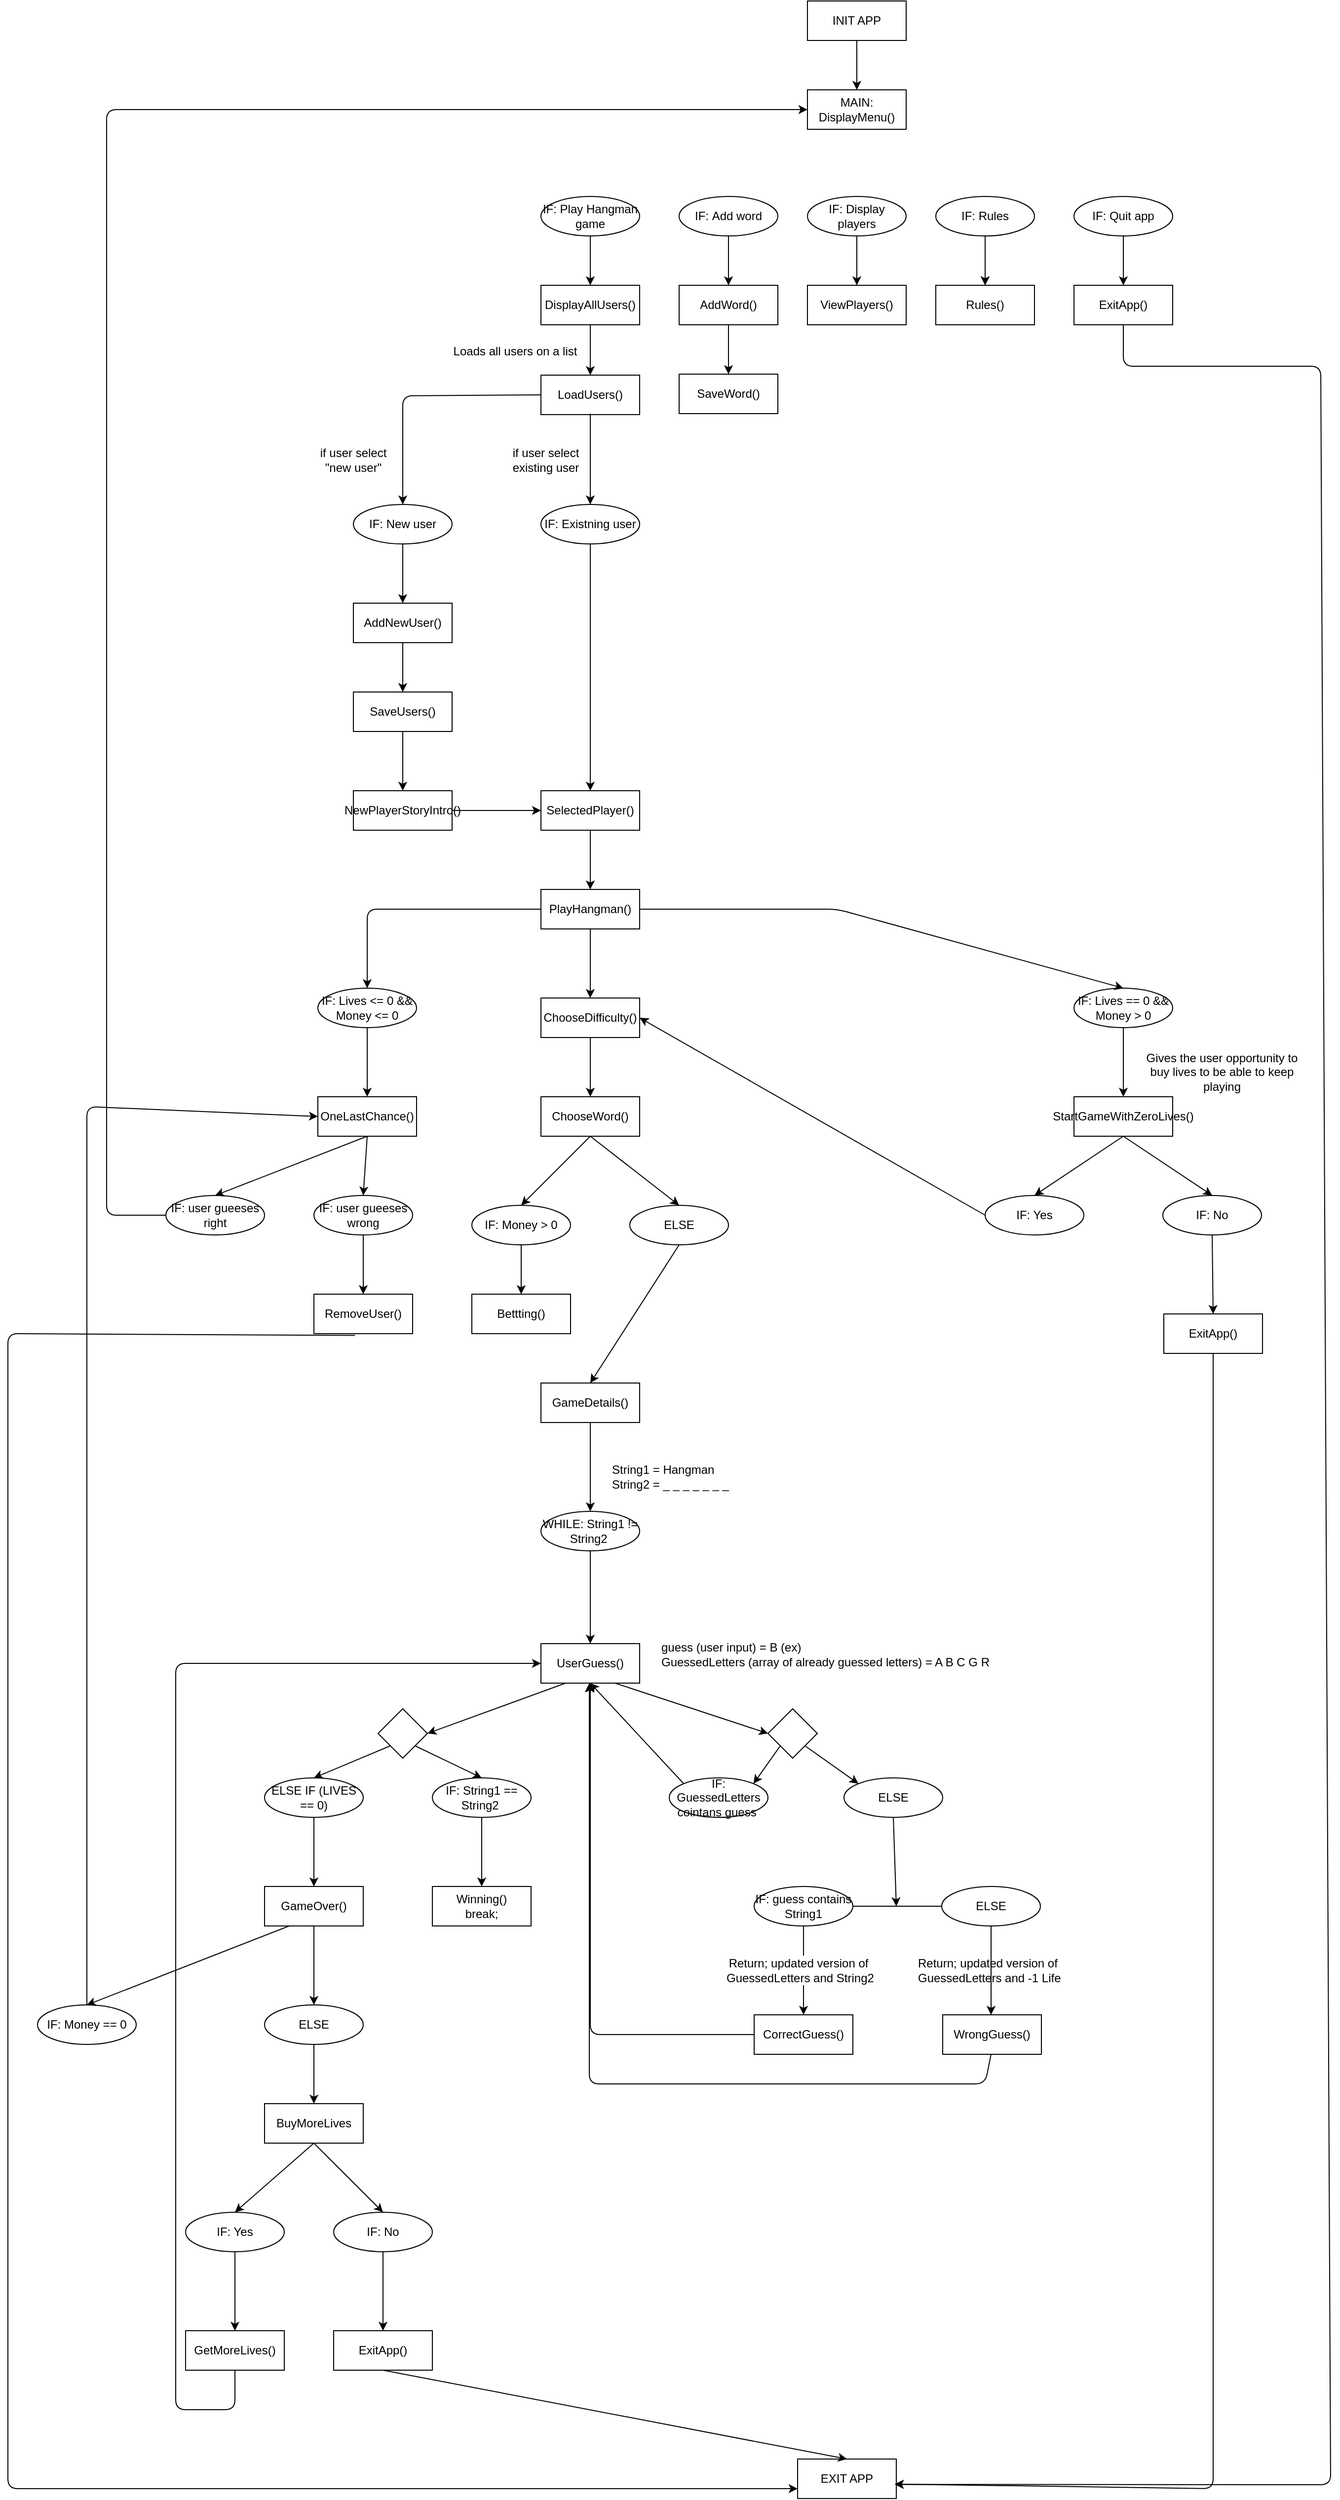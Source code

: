 <mxfile>
    <diagram id="V3ijUrjMEdLw47c3y2hR" name="Page-1">
        <mxGraphModel dx="712" dy="482" grid="1" gridSize="10" guides="1" tooltips="1" connect="1" arrows="1" fold="1" page="1" pageScale="1" pageWidth="827" pageHeight="1169" math="0" shadow="0">
            <root>
                <mxCell id="0"/>
                <mxCell id="1" parent="0"/>
                <mxCell id="3" value="INIT APP" style="whiteSpace=wrap;html=1;align=center;" vertex="1" parent="1">
                    <mxGeometry x="960" y="120" width="100" height="40" as="geometry"/>
                </mxCell>
                <mxCell id="4" value="MAIN:&lt;br&gt;DisplayMenu()" style="whiteSpace=wrap;html=1;align=center;" vertex="1" parent="1">
                    <mxGeometry x="960" y="210" width="100" height="40" as="geometry"/>
                </mxCell>
                <mxCell id="6" value="IF: Play Hangman game" style="ellipse;whiteSpace=wrap;html=1;align=center;" vertex="1" parent="1">
                    <mxGeometry x="690" y="318" width="100" height="40" as="geometry"/>
                </mxCell>
                <mxCell id="7" value="IF:&amp;nbsp;Add word" style="ellipse;whiteSpace=wrap;html=1;align=center;" vertex="1" parent="1">
                    <mxGeometry x="830" y="318" width="100" height="40" as="geometry"/>
                </mxCell>
                <mxCell id="8" value="IF:&amp;nbsp;Display players" style="ellipse;whiteSpace=wrap;html=1;align=center;" vertex="1" parent="1">
                    <mxGeometry x="960" y="318" width="100" height="40" as="geometry"/>
                </mxCell>
                <mxCell id="20" value="" style="edgeStyle=none;html=1;" edge="1" parent="1" source="9" target="18">
                    <mxGeometry relative="1" as="geometry"/>
                </mxCell>
                <mxCell id="9" value="IF:&amp;nbsp;Rules" style="ellipse;whiteSpace=wrap;html=1;align=center;" vertex="1" parent="1">
                    <mxGeometry x="1090" y="318" width="100" height="40" as="geometry"/>
                </mxCell>
                <mxCell id="10" value="IF:&amp;nbsp;Quit app" style="ellipse;whiteSpace=wrap;html=1;align=center;" vertex="1" parent="1">
                    <mxGeometry x="1230" y="318" width="100" height="40" as="geometry"/>
                </mxCell>
                <mxCell id="12" value="EXIT APP" style="whiteSpace=wrap;html=1;align=center;" vertex="1" parent="1">
                    <mxGeometry x="950" y="2610" width="100" height="40" as="geometry"/>
                </mxCell>
                <mxCell id="13" value="ViewPlayers()" style="whiteSpace=wrap;html=1;align=center;" vertex="1" parent="1">
                    <mxGeometry x="960" y="408" width="100" height="40" as="geometry"/>
                </mxCell>
                <mxCell id="15" value="" style="endArrow=classic;html=1;entryX=0.5;entryY=0;entryDx=0;entryDy=0;exitX=0.5;exitY=1;exitDx=0;exitDy=0;" edge="1" parent="1" source="8" target="13">
                    <mxGeometry width="50" height="50" relative="1" as="geometry">
                        <mxPoint x="1010" y="378" as="sourcePoint"/>
                        <mxPoint x="1040" y="498" as="targetPoint"/>
                    </mxGeometry>
                </mxCell>
                <mxCell id="16" value="" style="endArrow=classic;html=1;entryX=0.985;entryY=0.643;entryDx=0;entryDy=0;entryPerimeter=0;exitX=0.5;exitY=1;exitDx=0;exitDy=0;" edge="1" parent="1" source="167" target="12">
                    <mxGeometry width="50" height="50" relative="1" as="geometry">
                        <mxPoint x="1330" y="480" as="sourcePoint"/>
                        <mxPoint x="1050" y="1350" as="targetPoint"/>
                        <Array as="points">
                            <mxPoint x="1280" y="490"/>
                            <mxPoint x="1480" y="490"/>
                            <mxPoint x="1490" y="2636"/>
                        </Array>
                    </mxGeometry>
                </mxCell>
                <mxCell id="18" value="Rules()" style="whiteSpace=wrap;html=1;align=center;" vertex="1" parent="1">
                    <mxGeometry x="1090" y="408" width="100" height="40" as="geometry"/>
                </mxCell>
                <mxCell id="19" value="" style="endArrow=classic;html=1;entryX=0.5;entryY=0;entryDx=0;entryDy=0;exitX=0.5;exitY=1;exitDx=0;exitDy=0;" edge="1" parent="1" target="18">
                    <mxGeometry width="50" height="50" relative="1" as="geometry">
                        <mxPoint x="1140" y="358" as="sourcePoint"/>
                        <mxPoint x="1170" y="498" as="targetPoint"/>
                    </mxGeometry>
                </mxCell>
                <mxCell id="21" value="" style="endArrow=classic;html=1;entryX=0.5;entryY=0;entryDx=0;entryDy=0;exitX=0.5;exitY=1;exitDx=0;exitDy=0;" edge="1" parent="1" source="3" target="4">
                    <mxGeometry width="50" height="50" relative="1" as="geometry">
                        <mxPoint x="1030" y="180" as="sourcePoint"/>
                        <mxPoint x="1010" y="280" as="targetPoint"/>
                    </mxGeometry>
                </mxCell>
                <mxCell id="22" value="" style="endArrow=classic;html=1;exitX=0.5;exitY=1;exitDx=0;exitDy=0;entryX=0.5;entryY=0;entryDx=0;entryDy=0;" edge="1" parent="1" source="7" target="23">
                    <mxGeometry width="50" height="50" relative="1" as="geometry">
                        <mxPoint x="900" y="428" as="sourcePoint"/>
                        <mxPoint x="880" y="398" as="targetPoint"/>
                    </mxGeometry>
                </mxCell>
                <mxCell id="23" value="AddWord()" style="whiteSpace=wrap;html=1;align=center;" vertex="1" parent="1">
                    <mxGeometry x="830" y="408" width="100" height="40" as="geometry"/>
                </mxCell>
                <mxCell id="24" value="" style="endArrow=classic;html=1;exitX=0.5;exitY=1;exitDx=0;exitDy=0;entryX=0.5;entryY=0;entryDx=0;entryDy=0;" edge="1" parent="1" target="25">
                    <mxGeometry width="50" height="50" relative="1" as="geometry">
                        <mxPoint x="880" y="448" as="sourcePoint"/>
                        <mxPoint x="880" y="488" as="targetPoint"/>
                    </mxGeometry>
                </mxCell>
                <mxCell id="25" value="SaveWord()" style="whiteSpace=wrap;html=1;align=center;" vertex="1" parent="1">
                    <mxGeometry x="830" y="498" width="100" height="40" as="geometry"/>
                </mxCell>
                <mxCell id="26" value="" style="endArrow=classic;html=1;exitX=0.5;exitY=1;exitDx=0;exitDy=0;entryX=0.5;entryY=0;entryDx=0;entryDy=0;" edge="1" parent="1" target="27">
                    <mxGeometry width="50" height="50" relative="1" as="geometry">
                        <mxPoint x="740" y="358.0" as="sourcePoint"/>
                        <mxPoint x="740" y="398" as="targetPoint"/>
                    </mxGeometry>
                </mxCell>
                <mxCell id="27" value="DisplayAllUsers()" style="whiteSpace=wrap;html=1;align=center;" vertex="1" parent="1">
                    <mxGeometry x="690" y="408" width="100" height="40" as="geometry"/>
                </mxCell>
                <mxCell id="28" value="" style="endArrow=classic;html=1;exitX=0.5;exitY=1;exitDx=0;exitDy=0;entryX=0.5;entryY=0;entryDx=0;entryDy=0;" edge="1" parent="1" target="29">
                    <mxGeometry width="50" height="50" relative="1" as="geometry">
                        <mxPoint x="740" y="448" as="sourcePoint"/>
                        <mxPoint x="740" y="488" as="targetPoint"/>
                    </mxGeometry>
                </mxCell>
                <mxCell id="29" value="LoadUsers()" style="whiteSpace=wrap;html=1;align=center;" vertex="1" parent="1">
                    <mxGeometry x="690" y="499" width="100" height="40" as="geometry"/>
                </mxCell>
                <mxCell id="33" value="" style="endArrow=classic;html=1;exitX=0.5;exitY=1;exitDx=0;exitDy=0;entryX=0.5;entryY=0;entryDx=0;entryDy=0;" edge="1" parent="1" target="39">
                    <mxGeometry width="50" height="50" relative="1" as="geometry">
                        <mxPoint x="740" y="538.0" as="sourcePoint"/>
                        <mxPoint x="740" y="588" as="targetPoint"/>
                    </mxGeometry>
                </mxCell>
                <mxCell id="38" value="IF: New user" style="ellipse;whiteSpace=wrap;html=1;align=center;" vertex="1" parent="1">
                    <mxGeometry x="500" y="630" width="100" height="40" as="geometry"/>
                </mxCell>
                <mxCell id="39" value="IF: Existning user" style="ellipse;whiteSpace=wrap;html=1;align=center;" vertex="1" parent="1">
                    <mxGeometry x="690" y="630" width="100" height="40" as="geometry"/>
                </mxCell>
                <mxCell id="41" value="" style="endArrow=classic;html=1;exitX=0;exitY=0.5;exitDx=0;exitDy=0;entryX=0.5;entryY=0;entryDx=0;entryDy=0;" edge="1" parent="1" source="29" target="38">
                    <mxGeometry width="50" height="50" relative="1" as="geometry">
                        <mxPoint x="750" y="548.0" as="sourcePoint"/>
                        <mxPoint x="750" y="640" as="targetPoint"/>
                        <Array as="points">
                            <mxPoint x="550" y="520"/>
                        </Array>
                    </mxGeometry>
                </mxCell>
                <mxCell id="42" value="SelectedPlayer()" style="whiteSpace=wrap;html=1;align=center;" vertex="1" parent="1">
                    <mxGeometry x="690" y="920" width="100" height="40" as="geometry"/>
                </mxCell>
                <mxCell id="43" value="AddNewUser()" style="whiteSpace=wrap;html=1;align=center;" vertex="1" parent="1">
                    <mxGeometry x="500" y="730" width="100" height="40" as="geometry"/>
                </mxCell>
                <mxCell id="44" value="NewPlayerStoryIntro()" style="whiteSpace=wrap;html=1;align=center;" vertex="1" parent="1">
                    <mxGeometry x="500" y="920" width="100" height="40" as="geometry"/>
                </mxCell>
                <mxCell id="45" value="" style="endArrow=classic;html=1;exitX=0.5;exitY=1;exitDx=0;exitDy=0;entryX=0.5;entryY=0;entryDx=0;entryDy=0;" edge="1" parent="1" source="38" target="43">
                    <mxGeometry width="50" height="50" relative="1" as="geometry">
                        <mxPoint x="750" y="548.0" as="sourcePoint"/>
                        <mxPoint x="750" y="640" as="targetPoint"/>
                    </mxGeometry>
                </mxCell>
                <mxCell id="46" value="" style="endArrow=classic;html=1;exitX=0.5;exitY=1;exitDx=0;exitDy=0;entryX=0.5;entryY=0;entryDx=0;entryDy=0;" edge="1" parent="1" source="43" target="49">
                    <mxGeometry width="50" height="50" relative="1" as="geometry">
                        <mxPoint x="560" y="680" as="sourcePoint"/>
                        <mxPoint x="550" y="800" as="targetPoint"/>
                    </mxGeometry>
                </mxCell>
                <mxCell id="47" value="" style="endArrow=classic;html=1;exitX=0.5;exitY=1;exitDx=0;exitDy=0;" edge="1" parent="1" source="39" target="42">
                    <mxGeometry width="50" height="50" relative="1" as="geometry">
                        <mxPoint x="560" y="680" as="sourcePoint"/>
                        <mxPoint x="560" y="740" as="targetPoint"/>
                    </mxGeometry>
                </mxCell>
                <mxCell id="48" value="" style="endArrow=classic;html=1;exitX=1;exitY=0.5;exitDx=0;exitDy=0;entryX=0;entryY=0.5;entryDx=0;entryDy=0;" edge="1" parent="1" source="44" target="42">
                    <mxGeometry width="50" height="50" relative="1" as="geometry">
                        <mxPoint x="560" y="780" as="sourcePoint"/>
                        <mxPoint x="560" y="830" as="targetPoint"/>
                    </mxGeometry>
                </mxCell>
                <mxCell id="49" value="SaveUsers()" style="whiteSpace=wrap;html=1;align=center;" vertex="1" parent="1">
                    <mxGeometry x="500" y="820" width="100" height="40" as="geometry"/>
                </mxCell>
                <mxCell id="50" value="" style="endArrow=classic;html=1;exitX=0.5;exitY=1;exitDx=0;exitDy=0;entryX=0.5;entryY=0;entryDx=0;entryDy=0;" edge="1" parent="1" source="49" target="44">
                    <mxGeometry width="50" height="50" relative="1" as="geometry">
                        <mxPoint x="560" y="780" as="sourcePoint"/>
                        <mxPoint x="560" y="830" as="targetPoint"/>
                    </mxGeometry>
                </mxCell>
                <mxCell id="55" value="Loads all users on a list" style="text;html=1;strokeColor=none;fillColor=none;align=center;verticalAlign=middle;whiteSpace=wrap;rounded=0;" vertex="1" parent="1">
                    <mxGeometry x="594" y="460" width="140" height="30" as="geometry"/>
                </mxCell>
                <mxCell id="56" value="if user select &quot;new user&quot;" style="text;html=1;strokeColor=none;fillColor=none;align=center;verticalAlign=middle;whiteSpace=wrap;rounded=0;" vertex="1" parent="1">
                    <mxGeometry x="460" y="570" width="80" height="30" as="geometry"/>
                </mxCell>
                <mxCell id="57" value="if user select existing user" style="text;html=1;strokeColor=none;fillColor=none;align=center;verticalAlign=middle;whiteSpace=wrap;rounded=0;" vertex="1" parent="1">
                    <mxGeometry x="640" y="570" width="110" height="30" as="geometry"/>
                </mxCell>
                <mxCell id="58" value="PlayHangman()" style="whiteSpace=wrap;html=1;align=center;" vertex="1" parent="1">
                    <mxGeometry x="690" y="1020" width="100" height="40" as="geometry"/>
                </mxCell>
                <mxCell id="59" value="" style="endArrow=classic;html=1;exitX=0.5;exitY=1;exitDx=0;exitDy=0;entryX=0.5;entryY=0;entryDx=0;entryDy=0;" edge="1" parent="1" source="42" target="58">
                    <mxGeometry width="50" height="50" relative="1" as="geometry">
                        <mxPoint x="560" y="870" as="sourcePoint"/>
                        <mxPoint x="560" y="930" as="targetPoint"/>
                    </mxGeometry>
                </mxCell>
                <mxCell id="60" value="IF: Lives == 0 &amp;amp;&amp;amp; Money &amp;gt; 0" style="ellipse;whiteSpace=wrap;html=1;align=center;" vertex="1" parent="1">
                    <mxGeometry x="1230" y="1120" width="100" height="40" as="geometry"/>
                </mxCell>
                <mxCell id="61" value="IF: Lives &amp;lt;= 0 &amp;amp;&amp;amp; Money &amp;lt;= 0" style="ellipse;whiteSpace=wrap;html=1;align=center;" vertex="1" parent="1">
                    <mxGeometry x="464" y="1120" width="100" height="40" as="geometry"/>
                </mxCell>
                <mxCell id="62" value="OneLastChance()" style="whiteSpace=wrap;html=1;align=center;" vertex="1" parent="1">
                    <mxGeometry x="464" y="1230" width="100" height="40" as="geometry"/>
                </mxCell>
                <mxCell id="63" value="StartGameWithZeroLives()" style="whiteSpace=wrap;html=1;align=center;" vertex="1" parent="1">
                    <mxGeometry x="1230" y="1230" width="100" height="40" as="geometry"/>
                </mxCell>
                <mxCell id="64" value="IF: user gueeses right" style="ellipse;whiteSpace=wrap;html=1;align=center;" vertex="1" parent="1">
                    <mxGeometry x="310" y="1330" width="100" height="40" as="geometry"/>
                </mxCell>
                <mxCell id="65" value="IF: user gueeses wrong" style="ellipse;whiteSpace=wrap;html=1;align=center;" vertex="1" parent="1">
                    <mxGeometry x="460" y="1330" width="100" height="40" as="geometry"/>
                </mxCell>
                <mxCell id="66" value="RemoveUser()" style="whiteSpace=wrap;html=1;align=center;" vertex="1" parent="1">
                    <mxGeometry x="460" y="1430" width="100" height="40" as="geometry"/>
                </mxCell>
                <mxCell id="68" value="" style="endArrow=classic;html=1;exitX=0;exitY=0.5;exitDx=0;exitDy=0;entryX=0;entryY=0.5;entryDx=0;entryDy=0;" edge="1" parent="1" source="64" target="4">
                    <mxGeometry width="50" height="50" relative="1" as="geometry">
                        <mxPoint x="900" y="1070" as="sourcePoint"/>
                        <mxPoint x="850" y="780" as="targetPoint"/>
                        <Array as="points">
                            <mxPoint x="250" y="1350"/>
                            <mxPoint x="250" y="230"/>
                        </Array>
                    </mxGeometry>
                </mxCell>
                <mxCell id="69" value="ChooseDifficulty()" style="whiteSpace=wrap;html=1;align=center;" vertex="1" parent="1">
                    <mxGeometry x="690" y="1130" width="100" height="40" as="geometry"/>
                </mxCell>
                <mxCell id="70" value="ChooseWord()" style="whiteSpace=wrap;html=1;align=center;" vertex="1" parent="1">
                    <mxGeometry x="690" y="1230" width="100" height="40" as="geometry"/>
                </mxCell>
                <mxCell id="72" value="" style="endArrow=classic;html=1;exitX=0.416;exitY=1.043;exitDx=0;exitDy=0;exitPerimeter=0;entryX=0;entryY=0.75;entryDx=0;entryDy=0;" edge="1" parent="1" source="66" target="12">
                    <mxGeometry width="50" height="50" relative="1" as="geometry">
                        <mxPoint x="1100" y="1650" as="sourcePoint"/>
                        <mxPoint x="1150" y="1600" as="targetPoint"/>
                        <Array as="points">
                            <mxPoint x="150" y="1470"/>
                            <mxPoint x="150" y="2640"/>
                        </Array>
                    </mxGeometry>
                </mxCell>
                <mxCell id="73" value="" style="endArrow=classic;html=1;exitX=1;exitY=0.5;exitDx=0;exitDy=0;entryX=0.5;entryY=0;entryDx=0;entryDy=0;" edge="1" parent="1" source="58" target="60">
                    <mxGeometry width="50" height="50" relative="1" as="geometry">
                        <mxPoint x="800" y="1180" as="sourcePoint"/>
                        <mxPoint x="850" y="1130" as="targetPoint"/>
                        <Array as="points">
                            <mxPoint x="990" y="1040"/>
                        </Array>
                    </mxGeometry>
                </mxCell>
                <mxCell id="74" value="" style="endArrow=classic;html=1;exitX=0;exitY=0.5;exitDx=0;exitDy=0;entryX=0.5;entryY=0;entryDx=0;entryDy=0;" edge="1" parent="1" source="58" target="61">
                    <mxGeometry width="50" height="50" relative="1" as="geometry">
                        <mxPoint x="800" y="1180" as="sourcePoint"/>
                        <mxPoint x="850" y="1130" as="targetPoint"/>
                        <Array as="points">
                            <mxPoint x="514" y="1040"/>
                        </Array>
                    </mxGeometry>
                </mxCell>
                <mxCell id="75" value="" style="endArrow=classic;html=1;exitX=0.5;exitY=1;exitDx=0;exitDy=0;entryX=0.5;entryY=0;entryDx=0;entryDy=0;" edge="1" parent="1" source="61" target="62">
                    <mxGeometry width="50" height="50" relative="1" as="geometry">
                        <mxPoint x="630" y="1310" as="sourcePoint"/>
                        <mxPoint x="680" y="1260" as="targetPoint"/>
                    </mxGeometry>
                </mxCell>
                <mxCell id="76" value="" style="endArrow=classic;html=1;exitX=0.5;exitY=1;exitDx=0;exitDy=0;entryX=0.5;entryY=0;entryDx=0;entryDy=0;" edge="1" parent="1" source="62" target="64">
                    <mxGeometry width="50" height="50" relative="1" as="geometry">
                        <mxPoint x="524" y="1170.0" as="sourcePoint"/>
                        <mxPoint x="524" y="1240.0" as="targetPoint"/>
                    </mxGeometry>
                </mxCell>
                <mxCell id="77" value="" style="endArrow=classic;html=1;exitX=0.5;exitY=1;exitDx=0;exitDy=0;entryX=0.5;entryY=0;entryDx=0;entryDy=0;" edge="1" parent="1" source="62" target="65">
                    <mxGeometry width="50" height="50" relative="1" as="geometry">
                        <mxPoint x="524" y="1280" as="sourcePoint"/>
                        <mxPoint x="450" y="1340" as="targetPoint"/>
                    </mxGeometry>
                </mxCell>
                <mxCell id="78" value="" style="endArrow=classic;html=1;exitX=0.5;exitY=1;exitDx=0;exitDy=0;entryX=0.5;entryY=0;entryDx=0;entryDy=0;" edge="1" parent="1" source="65" target="66">
                    <mxGeometry width="50" height="50" relative="1" as="geometry">
                        <mxPoint x="450" y="1290" as="sourcePoint"/>
                        <mxPoint x="460" y="1390" as="targetPoint"/>
                    </mxGeometry>
                </mxCell>
                <mxCell id="79" value="" style="endArrow=classic;html=1;exitX=0.5;exitY=1;exitDx=0;exitDy=0;entryX=0.5;entryY=0;entryDx=0;entryDy=0;" edge="1" parent="1" source="58" target="69">
                    <mxGeometry width="50" height="50" relative="1" as="geometry">
                        <mxPoint x="544" y="1300" as="sourcePoint"/>
                        <mxPoint x="470" y="1360" as="targetPoint"/>
                    </mxGeometry>
                </mxCell>
                <mxCell id="80" value="" style="endArrow=classic;html=1;exitX=0.5;exitY=1;exitDx=0;exitDy=0;entryX=0.5;entryY=0;entryDx=0;entryDy=0;" edge="1" parent="1" source="69" target="70">
                    <mxGeometry width="50" height="50" relative="1" as="geometry">
                        <mxPoint x="554" y="1310" as="sourcePoint"/>
                        <mxPoint x="480" y="1370" as="targetPoint"/>
                    </mxGeometry>
                </mxCell>
                <mxCell id="81" value="" style="endArrow=classic;html=1;exitX=0.5;exitY=1;exitDx=0;exitDy=0;entryX=0.5;entryY=0;entryDx=0;entryDy=0;" edge="1" parent="1" source="60" target="63">
                    <mxGeometry width="50" height="50" relative="1" as="geometry">
                        <mxPoint x="854" y="1320" as="sourcePoint"/>
                        <mxPoint x="780" y="1380" as="targetPoint"/>
                    </mxGeometry>
                </mxCell>
                <mxCell id="82" value="Gives the user opportunity to buy lives to be able to keep playing" style="text;html=1;strokeColor=none;fillColor=none;align=center;verticalAlign=middle;whiteSpace=wrap;rounded=0;" vertex="1" parent="1">
                    <mxGeometry x="1300" y="1190" width="160" height="30" as="geometry"/>
                </mxCell>
                <mxCell id="83" value="IF: No" style="ellipse;whiteSpace=wrap;html=1;align=center;" vertex="1" parent="1">
                    <mxGeometry x="1320" y="1330" width="100" height="40" as="geometry"/>
                </mxCell>
                <mxCell id="84" value="IF: Yes" style="ellipse;whiteSpace=wrap;html=1;align=center;" vertex="1" parent="1">
                    <mxGeometry x="1140" y="1330" width="100" height="40" as="geometry"/>
                </mxCell>
                <mxCell id="86" value="" style="endArrow=classic;html=1;entryX=0.985;entryY=0.634;entryDx=0;entryDy=0;entryPerimeter=0;exitX=0.5;exitY=1;exitDx=0;exitDy=0;" edge="1" parent="1" source="155" target="12">
                    <mxGeometry width="50" height="50" relative="1" as="geometry">
                        <mxPoint x="1380" y="1530" as="sourcePoint"/>
                        <mxPoint x="970" y="1773.333" as="targetPoint"/>
                        <Array as="points">
                            <mxPoint x="1371" y="2640"/>
                        </Array>
                    </mxGeometry>
                </mxCell>
                <mxCell id="88" value="" style="endArrow=classic;html=1;exitX=0.5;exitY=1;exitDx=0;exitDy=0;entryX=0.5;entryY=0;entryDx=0;entryDy=0;" edge="1" parent="1" source="63" target="84">
                    <mxGeometry width="50" height="50" relative="1" as="geometry">
                        <mxPoint x="1290" y="1170" as="sourcePoint"/>
                        <mxPoint x="1290" y="1240" as="targetPoint"/>
                    </mxGeometry>
                </mxCell>
                <mxCell id="89" value="" style="endArrow=classic;html=1;exitX=0.5;exitY=1;exitDx=0;exitDy=0;entryX=0.5;entryY=0;entryDx=0;entryDy=0;" edge="1" parent="1" source="63" target="83">
                    <mxGeometry width="50" height="50" relative="1" as="geometry">
                        <mxPoint x="1290" y="1280" as="sourcePoint"/>
                        <mxPoint x="1200" y="1340" as="targetPoint"/>
                    </mxGeometry>
                </mxCell>
                <mxCell id="90" value="" style="endArrow=classic;html=1;exitX=0;exitY=0.5;exitDx=0;exitDy=0;entryX=1;entryY=0.5;entryDx=0;entryDy=0;" edge="1" parent="1" source="84" target="69">
                    <mxGeometry width="50" height="50" relative="1" as="geometry">
                        <mxPoint x="870" y="1390" as="sourcePoint"/>
                        <mxPoint x="920" y="1340" as="targetPoint"/>
                    </mxGeometry>
                </mxCell>
                <mxCell id="91" value="IF: Money &amp;gt; 0" style="ellipse;whiteSpace=wrap;html=1;align=center;" vertex="1" parent="1">
                    <mxGeometry x="620" y="1340" width="100" height="40" as="geometry"/>
                </mxCell>
                <mxCell id="92" value="ELSE" style="ellipse;whiteSpace=wrap;html=1;align=center;" vertex="1" parent="1">
                    <mxGeometry x="780" y="1340" width="100" height="40" as="geometry"/>
                </mxCell>
                <mxCell id="93" value="Bettting()" style="whiteSpace=wrap;html=1;align=center;" vertex="1" parent="1">
                    <mxGeometry x="620" y="1430" width="100" height="40" as="geometry"/>
                </mxCell>
                <mxCell id="94" value="GameDetails()" style="whiteSpace=wrap;html=1;align=center;" vertex="1" parent="1">
                    <mxGeometry x="690" y="1520" width="100" height="40" as="geometry"/>
                </mxCell>
                <mxCell id="95" value="" style="endArrow=classic;html=1;exitX=0.5;exitY=1;exitDx=0;exitDy=0;entryX=0.5;entryY=0;entryDx=0;entryDy=0;" edge="1" parent="1" source="70" target="91">
                    <mxGeometry width="50" height="50" relative="1" as="geometry">
                        <mxPoint x="524" y="1280" as="sourcePoint"/>
                        <mxPoint x="520" y="1340" as="targetPoint"/>
                    </mxGeometry>
                </mxCell>
                <mxCell id="96" value="" style="endArrow=classic;html=1;exitX=0.5;exitY=1;exitDx=0;exitDy=0;entryX=0.5;entryY=0;entryDx=0;entryDy=0;" edge="1" parent="1" source="70" target="92">
                    <mxGeometry width="50" height="50" relative="1" as="geometry">
                        <mxPoint x="750" y="1280" as="sourcePoint"/>
                        <mxPoint x="680" y="1350" as="targetPoint"/>
                    </mxGeometry>
                </mxCell>
                <mxCell id="97" value="" style="endArrow=classic;html=1;exitX=0.5;exitY=1;exitDx=0;exitDy=0;entryX=0.5;entryY=0;entryDx=0;entryDy=0;" edge="1" parent="1" source="91" target="93">
                    <mxGeometry width="50" height="50" relative="1" as="geometry">
                        <mxPoint x="760" y="1290" as="sourcePoint"/>
                        <mxPoint x="690" y="1360" as="targetPoint"/>
                    </mxGeometry>
                </mxCell>
                <mxCell id="98" value="" style="endArrow=classic;html=1;exitX=0.5;exitY=1;exitDx=0;exitDy=0;entryX=0.5;entryY=0;entryDx=0;entryDy=0;" edge="1" parent="1" source="92" target="94">
                    <mxGeometry width="50" height="50" relative="1" as="geometry">
                        <mxPoint x="680" y="1390" as="sourcePoint"/>
                        <mxPoint x="680" y="1440" as="targetPoint"/>
                    </mxGeometry>
                </mxCell>
                <mxCell id="100" value="" style="endArrow=classic;html=1;exitX=0.5;exitY=1;exitDx=0;exitDy=0;" edge="1" parent="1" source="94">
                    <mxGeometry width="50" height="50" relative="1" as="geometry">
                        <mxPoint x="680" y="1390" as="sourcePoint"/>
                        <mxPoint x="740" y="1650" as="targetPoint"/>
                    </mxGeometry>
                </mxCell>
                <mxCell id="101" value="WHILE: String1 != String2&amp;nbsp;" style="ellipse;whiteSpace=wrap;html=1;align=center;" vertex="1" parent="1">
                    <mxGeometry x="690" y="1650" width="100" height="40" as="geometry"/>
                </mxCell>
                <mxCell id="102" value="String1 = Hangman&lt;br&gt;String2 = _ _ _ _ _ _ _" style="text;html=1;strokeColor=none;fillColor=none;align=left;verticalAlign=middle;whiteSpace=wrap;rounded=0;" vertex="1" parent="1">
                    <mxGeometry x="760" y="1600" width="160" height="30" as="geometry"/>
                </mxCell>
                <mxCell id="103" value="" style="endArrow=classic;html=1;exitX=0.5;exitY=1;exitDx=0;exitDy=0;entryX=0.5;entryY=0;entryDx=0;entryDy=0;" edge="1" parent="1" source="101" target="105">
                    <mxGeometry width="50" height="50" relative="1" as="geometry">
                        <mxPoint x="844" y="1690" as="sourcePoint"/>
                        <mxPoint x="970" y="1800" as="targetPoint"/>
                    </mxGeometry>
                </mxCell>
                <mxCell id="105" value="UserGuess()" style="whiteSpace=wrap;html=1;align=center;" vertex="1" parent="1">
                    <mxGeometry x="690" y="1784" width="100" height="40" as="geometry"/>
                </mxCell>
                <mxCell id="107" value="IF: GuessedLetters cointans guess&amp;nbsp;" style="ellipse;whiteSpace=wrap;html=1;align=center;" vertex="1" parent="1">
                    <mxGeometry x="820" y="1920" width="100" height="40" as="geometry"/>
                </mxCell>
                <mxCell id="108" value="ELSE" style="ellipse;whiteSpace=wrap;html=1;align=center;" vertex="1" parent="1">
                    <mxGeometry x="997" y="1920" width="100" height="40" as="geometry"/>
                </mxCell>
                <mxCell id="109" value="&lt;div style=&quot;text-align: left;&quot;&gt;&lt;span style=&quot;text-align: center; background-color: initial;&quot;&gt;guess (user input) = B (ex)&lt;br&gt;GuessedLetters (array of already guessed letters) = A B C G R&amp;nbsp;&lt;/span&gt;&lt;/div&gt;" style="text;html=1;strokeColor=none;fillColor=none;align=left;verticalAlign=middle;whiteSpace=wrap;rounded=0;" vertex="1" parent="1">
                    <mxGeometry x="810" y="1780" width="350" height="30" as="geometry"/>
                </mxCell>
                <mxCell id="112" value="" style="endArrow=classic;html=1;exitX=0;exitY=0;exitDx=0;exitDy=0;entryX=0.5;entryY=1;entryDx=0;entryDy=0;" edge="1" parent="1" source="107" target="105">
                    <mxGeometry width="50" height="50" relative="1" as="geometry">
                        <mxPoint x="1000" y="1610" as="sourcePoint"/>
                        <mxPoint x="740" y="1830" as="targetPoint"/>
                    </mxGeometry>
                </mxCell>
                <mxCell id="113" value="" style="endArrow=classic;html=1;exitX=0.75;exitY=1;exitDx=0;exitDy=0;entryX=0;entryY=0.5;entryDx=0;entryDy=0;" edge="1" parent="1" source="105" target="133">
                    <mxGeometry width="50" height="50" relative="1" as="geometry">
                        <mxPoint x="980" y="1853" as="sourcePoint"/>
                        <mxPoint x="910" y="1870" as="targetPoint"/>
                    </mxGeometry>
                </mxCell>
                <mxCell id="114" value="IF: guess contains String1" style="ellipse;whiteSpace=wrap;html=1;align=center;" vertex="1" parent="1">
                    <mxGeometry x="906" y="2030" width="100" height="40" as="geometry"/>
                </mxCell>
                <mxCell id="115" value="ELSE" style="ellipse;whiteSpace=wrap;html=1;align=center;" vertex="1" parent="1">
                    <mxGeometry x="1096" y="2030" width="100" height="40" as="geometry"/>
                </mxCell>
                <mxCell id="117" value="CorrectGuess()" style="whiteSpace=wrap;html=1;align=center;" vertex="1" parent="1">
                    <mxGeometry x="906" y="2160" width="100" height="40" as="geometry"/>
                </mxCell>
                <mxCell id="118" value="" style="endArrow=classic;html=1;exitX=0.5;exitY=1;exitDx=0;exitDy=0;entryX=0.5;entryY=0;entryDx=0;entryDy=0;startArrow=none;" edge="1" parent="1" source="123" target="117">
                    <mxGeometry width="50" height="50" relative="1" as="geometry">
                        <mxPoint x="976" y="1853" as="sourcePoint"/>
                        <mxPoint x="916.207" y="1916.207" as="targetPoint"/>
                    </mxGeometry>
                </mxCell>
                <mxCell id="119" value="" style="endArrow=classic;html=1;exitX=0.5;exitY=1;exitDx=0;exitDy=0;" edge="1" parent="1" source="115">
                    <mxGeometry width="50" height="50" relative="1" as="geometry">
                        <mxPoint x="966" y="2080" as="sourcePoint"/>
                        <mxPoint x="1146" y="2160" as="targetPoint"/>
                    </mxGeometry>
                </mxCell>
                <mxCell id="120" value="WrongGuess()" style="whiteSpace=wrap;html=1;align=center;" vertex="1" parent="1">
                    <mxGeometry x="1097" y="2160" width="100" height="40" as="geometry"/>
                </mxCell>
                <mxCell id="121" value="" style="endArrow=classic;html=1;exitX=0.5;exitY=1;exitDx=0;exitDy=0;" edge="1" parent="1" source="108">
                    <mxGeometry width="50" height="50" relative="1" as="geometry">
                        <mxPoint x="1014" y="2020" as="sourcePoint"/>
                        <mxPoint x="1050" y="2050" as="targetPoint"/>
                    </mxGeometry>
                </mxCell>
                <mxCell id="122" value="" style="endArrow=none;html=1;exitX=1;exitY=0.5;exitDx=0;exitDy=0;entryX=0;entryY=0.5;entryDx=0;entryDy=0;" edge="1" parent="1" source="114" target="115">
                    <mxGeometry width="50" height="50" relative="1" as="geometry">
                        <mxPoint x="1004" y="2080" as="sourcePoint"/>
                        <mxPoint x="1054" y="2030" as="targetPoint"/>
                    </mxGeometry>
                </mxCell>
                <mxCell id="125" value="&lt;div style=&quot;text-align: center;&quot;&gt;Return; updated version of&amp;nbsp;&lt;/div&gt;&lt;span style=&quot;text-align: center;&quot;&gt;GuessedLetters and -1 Life&lt;/span&gt;" style="text;html=1;strokeColor=none;fillColor=none;align=left;verticalAlign=middle;whiteSpace=wrap;rounded=0;" vertex="1" parent="1">
                    <mxGeometry x="1070" y="2100" width="160" height="30" as="geometry"/>
                </mxCell>
                <mxCell id="127" value="IF: String1 == String2&amp;nbsp;" style="ellipse;whiteSpace=wrap;html=1;align=center;" vertex="1" parent="1">
                    <mxGeometry x="580" y="1920" width="100" height="40" as="geometry"/>
                </mxCell>
                <mxCell id="128" value="ELSE IF (LIVES == 0)" style="ellipse;whiteSpace=wrap;html=1;align=center;" vertex="1" parent="1">
                    <mxGeometry x="410" y="1920" width="100" height="40" as="geometry"/>
                </mxCell>
                <mxCell id="129" value="GameOver()" style="whiteSpace=wrap;html=1;align=center;" vertex="1" parent="1">
                    <mxGeometry x="410" y="2030" width="100" height="40" as="geometry"/>
                </mxCell>
                <mxCell id="130" value="" style="endArrow=classic;html=1;exitX=0.5;exitY=1;exitDx=0;exitDy=0;entryX=0.5;entryY=0;entryDx=0;entryDy=0;" edge="1" parent="1" source="128" target="129">
                    <mxGeometry width="50" height="50" relative="1" as="geometry">
                        <mxPoint x="750" y="1700" as="sourcePoint"/>
                        <mxPoint x="750" y="1794" as="targetPoint"/>
                    </mxGeometry>
                </mxCell>
                <mxCell id="131" value="" style="endArrow=classic;html=1;exitX=0.25;exitY=1;exitDx=0;exitDy=0;entryX=1;entryY=0.5;entryDx=0;entryDy=0;" edge="1" parent="1" source="105" target="132">
                    <mxGeometry width="50" height="50" relative="1" as="geometry">
                        <mxPoint x="720" y="1860" as="sourcePoint"/>
                        <mxPoint x="610" y="1870" as="targetPoint"/>
                    </mxGeometry>
                </mxCell>
                <mxCell id="132" value="" style="rhombus;whiteSpace=wrap;html=1;" vertex="1" parent="1">
                    <mxGeometry x="525" y="1850" width="50" height="50" as="geometry"/>
                </mxCell>
                <mxCell id="133" value="" style="rhombus;whiteSpace=wrap;html=1;" vertex="1" parent="1">
                    <mxGeometry x="920" y="1850" width="50" height="50" as="geometry"/>
                </mxCell>
                <mxCell id="134" value="" style="endArrow=classic;html=1;exitX=1;exitY=1;exitDx=0;exitDy=0;entryX=0.5;entryY=0;entryDx=0;entryDy=0;" edge="1" parent="1" source="132" target="127">
                    <mxGeometry width="50" height="50" relative="1" as="geometry">
                        <mxPoint x="750" y="1700" as="sourcePoint"/>
                        <mxPoint x="750" y="1794" as="targetPoint"/>
                    </mxGeometry>
                </mxCell>
                <mxCell id="135" value="" style="endArrow=classic;html=1;exitX=0;exitY=1;exitDx=0;exitDy=0;entryX=0.5;entryY=0;entryDx=0;entryDy=0;" edge="1" parent="1" source="132" target="128">
                    <mxGeometry width="50" height="50" relative="1" as="geometry">
                        <mxPoint x="572.5" y="1897.5" as="sourcePoint"/>
                        <mxPoint x="640" y="1930" as="targetPoint"/>
                    </mxGeometry>
                </mxCell>
                <mxCell id="136" value="" style="endArrow=classic;html=1;exitX=0;exitY=1;exitDx=0;exitDy=0;entryX=1;entryY=0;entryDx=0;entryDy=0;" edge="1" parent="1" source="133" target="107">
                    <mxGeometry width="50" height="50" relative="1" as="geometry">
                        <mxPoint x="572.5" y="1897.5" as="sourcePoint"/>
                        <mxPoint x="640" y="1930" as="targetPoint"/>
                    </mxGeometry>
                </mxCell>
                <mxCell id="138" value="" style="endArrow=classic;html=1;exitX=1;exitY=1;exitDx=0;exitDy=0;entryX=0;entryY=0;entryDx=0;entryDy=0;" edge="1" parent="1" source="133" target="108">
                    <mxGeometry width="50" height="50" relative="1" as="geometry">
                        <mxPoint x="976.25" y="1880" as="sourcePoint"/>
                        <mxPoint x="1043.75" y="1912.5" as="targetPoint"/>
                    </mxGeometry>
                </mxCell>
                <mxCell id="139" value="Winning()&lt;br&gt;break;" style="whiteSpace=wrap;html=1;align=center;" vertex="1" parent="1">
                    <mxGeometry x="580" y="2030" width="100" height="40" as="geometry"/>
                </mxCell>
                <mxCell id="140" value="" style="endArrow=classic;html=1;exitX=0.5;exitY=1;exitDx=0;exitDy=0;entryX=0.5;entryY=0;entryDx=0;entryDy=0;" edge="1" parent="1" source="127" target="139">
                    <mxGeometry width="50" height="50" relative="1" as="geometry">
                        <mxPoint x="470" y="1970" as="sourcePoint"/>
                        <mxPoint x="470" y="2040" as="targetPoint"/>
                    </mxGeometry>
                </mxCell>
                <mxCell id="141" value="" style="endArrow=none;html=1;exitX=0.5;exitY=1;exitDx=0;exitDy=0;entryX=0.5;entryY=0;entryDx=0;entryDy=0;" edge="1" parent="1" source="114" target="123">
                    <mxGeometry width="50" height="50" relative="1" as="geometry">
                        <mxPoint x="956" y="2070" as="sourcePoint"/>
                        <mxPoint x="956" y="2160" as="targetPoint"/>
                    </mxGeometry>
                </mxCell>
                <mxCell id="123" value="&lt;div style=&quot;text-align: center;&quot;&gt;Return; updated version of&amp;nbsp;&lt;/div&gt;&lt;span style=&quot;text-align: center;&quot;&gt;GuessedLetters and String2&lt;/span&gt;" style="text;html=1;strokeColor=none;fillColor=none;align=left;verticalAlign=middle;whiteSpace=wrap;rounded=0;" vertex="1" parent="1">
                    <mxGeometry x="876" y="2100" width="160" height="30" as="geometry"/>
                </mxCell>
                <mxCell id="142" value="" style="endArrow=classic;html=1;exitX=0;exitY=0.5;exitDx=0;exitDy=0;entryX=0.5;entryY=1;entryDx=0;entryDy=0;" edge="1" parent="1" source="117" target="105">
                    <mxGeometry width="50" height="50" relative="1" as="geometry">
                        <mxPoint x="810" y="2050" as="sourcePoint"/>
                        <mxPoint x="860" y="2000" as="targetPoint"/>
                        <Array as="points">
                            <mxPoint x="740" y="2180"/>
                        </Array>
                    </mxGeometry>
                </mxCell>
                <mxCell id="143" value="" style="endArrow=classic;html=1;exitX=0.5;exitY=1;exitDx=0;exitDy=0;entryX=0.5;entryY=1;entryDx=0;entryDy=0;" edge="1" parent="1">
                    <mxGeometry width="50" height="50" relative="1" as="geometry">
                        <mxPoint x="1146" y="2200" as="sourcePoint"/>
                        <mxPoint x="739" y="1824.0" as="targetPoint"/>
                        <Array as="points">
                            <mxPoint x="1140" y="2230"/>
                            <mxPoint x="739" y="2230"/>
                        </Array>
                    </mxGeometry>
                </mxCell>
                <mxCell id="144" value="IF: Money == 0" style="ellipse;whiteSpace=wrap;html=1;align=center;" vertex="1" parent="1">
                    <mxGeometry x="180" y="2150" width="100" height="40" as="geometry"/>
                </mxCell>
                <mxCell id="145" value="" style="endArrow=classic;html=1;exitX=0.25;exitY=1;exitDx=0;exitDy=0;entryX=0.5;entryY=0;entryDx=0;entryDy=0;" edge="1" parent="1" source="129" target="144">
                    <mxGeometry width="50" height="50" relative="1" as="geometry">
                        <mxPoint x="725" y="1834" as="sourcePoint"/>
                        <mxPoint x="585" y="1885" as="targetPoint"/>
                    </mxGeometry>
                </mxCell>
                <mxCell id="146" value="" style="endArrow=classic;html=1;exitX=0.5;exitY=0;exitDx=0;exitDy=0;entryX=0;entryY=0.5;entryDx=0;entryDy=0;" edge="1" parent="1" source="144" target="62">
                    <mxGeometry width="50" height="50" relative="1" as="geometry">
                        <mxPoint x="445" y="2080" as="sourcePoint"/>
                        <mxPoint x="350" y="1240" as="targetPoint"/>
                        <Array as="points">
                            <mxPoint x="230" y="1240"/>
                        </Array>
                    </mxGeometry>
                </mxCell>
                <mxCell id="148" value="BuyMoreLives" style="whiteSpace=wrap;html=1;align=center;" vertex="1" parent="1">
                    <mxGeometry x="410" y="2250" width="100" height="40" as="geometry"/>
                </mxCell>
                <mxCell id="150" value="ELSE" style="ellipse;whiteSpace=wrap;html=1;align=center;" vertex="1" parent="1">
                    <mxGeometry x="410" y="2150" width="100" height="40" as="geometry"/>
                </mxCell>
                <mxCell id="151" value="IF: Yes" style="ellipse;whiteSpace=wrap;html=1;align=center;" vertex="1" parent="1">
                    <mxGeometry x="330" y="2360" width="100" height="40" as="geometry"/>
                </mxCell>
                <mxCell id="152" value="IF: No" style="ellipse;whiteSpace=wrap;html=1;align=center;" vertex="1" parent="1">
                    <mxGeometry x="480" y="2360" width="100" height="40" as="geometry"/>
                </mxCell>
                <mxCell id="153" value="ExitApp()" style="whiteSpace=wrap;html=1;align=center;" vertex="1" parent="1">
                    <mxGeometry x="480" y="2480" width="100" height="40" as="geometry"/>
                </mxCell>
                <mxCell id="154" value="GetMoreLives()" style="whiteSpace=wrap;html=1;align=center;" vertex="1" parent="1">
                    <mxGeometry x="330" y="2480" width="100" height="40" as="geometry"/>
                </mxCell>
                <mxCell id="155" value="ExitApp()" style="whiteSpace=wrap;html=1;align=center;" vertex="1" parent="1">
                    <mxGeometry x="1321" y="1450" width="100" height="40" as="geometry"/>
                </mxCell>
                <mxCell id="156" value="" style="endArrow=classic;html=1;exitX=0.5;exitY=1;exitDx=0;exitDy=0;entryX=0.5;entryY=0;entryDx=0;entryDy=0;" edge="1" parent="1" source="83" target="155">
                    <mxGeometry width="50" height="50" relative="1" as="geometry">
                        <mxPoint x="1290" y="1280" as="sourcePoint"/>
                        <mxPoint x="1380" y="1340" as="targetPoint"/>
                    </mxGeometry>
                </mxCell>
                <mxCell id="158" value="" style="endArrow=classic;html=1;exitX=0.5;exitY=1;exitDx=0;exitDy=0;entryX=0.5;entryY=0;entryDx=0;entryDy=0;" edge="1" parent="1" source="129" target="150">
                    <mxGeometry width="50" height="50" relative="1" as="geometry">
                        <mxPoint x="470" y="1970" as="sourcePoint"/>
                        <mxPoint x="470" y="2040" as="targetPoint"/>
                    </mxGeometry>
                </mxCell>
                <mxCell id="159" value="" style="endArrow=classic;html=1;exitX=0.5;exitY=1;exitDx=0;exitDy=0;entryX=0.5;entryY=0;entryDx=0;entryDy=0;" edge="1" parent="1" source="150" target="148">
                    <mxGeometry width="50" height="50" relative="1" as="geometry">
                        <mxPoint x="470" y="2080" as="sourcePoint"/>
                        <mxPoint x="470" y="2160" as="targetPoint"/>
                    </mxGeometry>
                </mxCell>
                <mxCell id="160" value="" style="endArrow=classic;html=1;exitX=0.5;exitY=1;exitDx=0;exitDy=0;entryX=0.5;entryY=0;entryDx=0;entryDy=0;" edge="1" parent="1" source="148" target="151">
                    <mxGeometry width="50" height="50" relative="1" as="geometry">
                        <mxPoint x="470" y="2200" as="sourcePoint"/>
                        <mxPoint x="470" y="2260" as="targetPoint"/>
                    </mxGeometry>
                </mxCell>
                <mxCell id="161" value="" style="endArrow=classic;html=1;exitX=0.5;exitY=1;exitDx=0;exitDy=0;entryX=0.5;entryY=0;entryDx=0;entryDy=0;" edge="1" parent="1" source="148" target="152">
                    <mxGeometry width="50" height="50" relative="1" as="geometry">
                        <mxPoint x="470" y="2300" as="sourcePoint"/>
                        <mxPoint x="370" y="2370" as="targetPoint"/>
                    </mxGeometry>
                </mxCell>
                <mxCell id="162" value="" style="endArrow=classic;html=1;exitX=0.5;exitY=1;exitDx=0;exitDy=0;" edge="1" parent="1" source="151" target="154">
                    <mxGeometry width="50" height="50" relative="1" as="geometry">
                        <mxPoint x="500" y="2310" as="sourcePoint"/>
                        <mxPoint x="400" y="2380" as="targetPoint"/>
                    </mxGeometry>
                </mxCell>
                <mxCell id="163" value="" style="endArrow=classic;html=1;exitX=0.5;exitY=1;exitDx=0;exitDy=0;entryX=0.5;entryY=0;entryDx=0;entryDy=0;" edge="1" parent="1" source="152" target="153">
                    <mxGeometry width="50" height="50" relative="1" as="geometry">
                        <mxPoint x="340" y="2410" as="sourcePoint"/>
                        <mxPoint x="340" y="2490" as="targetPoint"/>
                    </mxGeometry>
                </mxCell>
                <mxCell id="164" value="" style="endArrow=classic;html=1;exitX=0.5;exitY=1;exitDx=0;exitDy=0;entryX=0.5;entryY=0;entryDx=0;entryDy=0;" edge="1" parent="1" source="153" target="12">
                    <mxGeometry width="50" height="50" relative="1" as="geometry">
                        <mxPoint x="570" y="2410" as="sourcePoint"/>
                        <mxPoint x="570" y="2490" as="targetPoint"/>
                    </mxGeometry>
                </mxCell>
                <mxCell id="165" value="" style="endArrow=classic;html=1;exitX=0.5;exitY=1;exitDx=0;exitDy=0;entryX=0;entryY=0.5;entryDx=0;entryDy=0;" edge="1" parent="1" source="154" target="105">
                    <mxGeometry width="50" height="50" relative="1" as="geometry">
                        <mxPoint x="470" y="2300" as="sourcePoint"/>
                        <mxPoint x="330" y="2070" as="targetPoint"/>
                        <Array as="points">
                            <mxPoint x="380" y="2560"/>
                            <mxPoint x="320" y="2560"/>
                            <mxPoint x="320" y="1804"/>
                        </Array>
                    </mxGeometry>
                </mxCell>
                <mxCell id="167" value="ExitApp()" style="whiteSpace=wrap;html=1;align=center;" vertex="1" parent="1">
                    <mxGeometry x="1230" y="408" width="100" height="40" as="geometry"/>
                </mxCell>
                <mxCell id="168" value="" style="endArrow=classic;html=1;exitX=0.5;exitY=1;exitDx=0;exitDy=0;" edge="1" parent="1" source="10" target="167">
                    <mxGeometry width="50" height="50" relative="1" as="geometry">
                        <mxPoint x="1150" y="368" as="sourcePoint"/>
                        <mxPoint x="1150" y="418" as="targetPoint"/>
                    </mxGeometry>
                </mxCell>
            </root>
        </mxGraphModel>
    </diagram>
</mxfile>